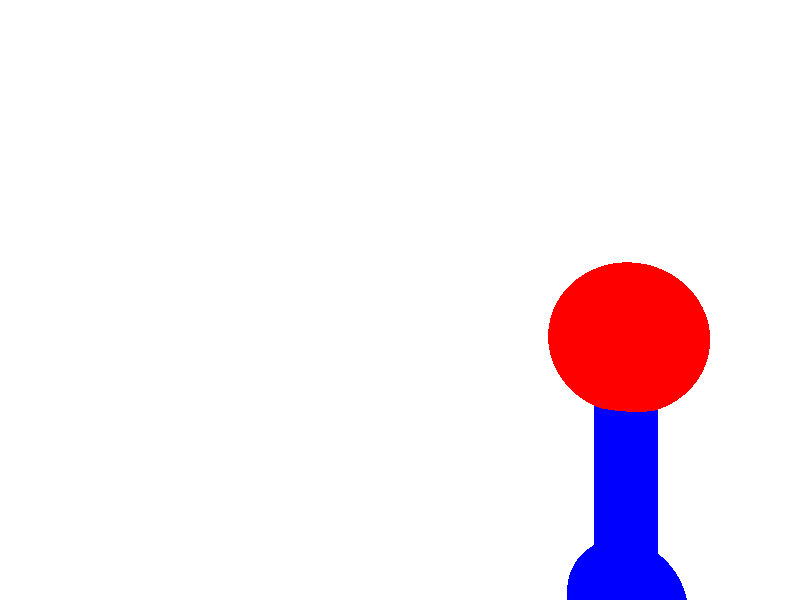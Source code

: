 #include "colors.inc"
//Camara
camera{
 location <0,0,-16>
 look_at<0,0,0>

}              
// Lampara
light_source{
 <-4,6,5>
 White
} 

// Fondo 
background {White} 
/*sky_sphere{ pigment { gradient <0,1,0>
                      color_map { [0.00 rgb <0.6,0.7,1.0>]
                                  [0.35 rgb <0.0,0.1,0.8>]
                                  [0.65 rgb <0.0,0.1,0.8>]
                                  [1.00 rgb <0.6,0.7,1.0>] 
                                } 
                      scale 2         
                    } // end of pigment
          } //end of s

*/  


//      Figuras
// Esfera
sphere{
    <6,-1,0>, 2                     // Localizacion
    
    pigment{ Red }
    finish {
      crand 0.015
      ambient 0.12
      diffuse 0.8
   }

}  

// Cilindro 
cylinder{
    <6, -8, 0>, <6, -1, 0>, .8      // Localizacion
    
    pigment{ color rgb< 0.0, 0.0, 1.0> }
    finish {
      crand 0.015
      ambient 0.12
      diffuse 0.8
   }
}   

sphere { 
   <6, -8, 0>, 1.5                // Localizacion
   
   //clipped_by { plane { <0, -1, 0>, 0.25 } }
   pigment{ color rgb< 0.0, 0.0, 1.0> }
   finish {
      crand 0.015
      ambient 0.12
      diffuse 0.8
}   }                                                                   